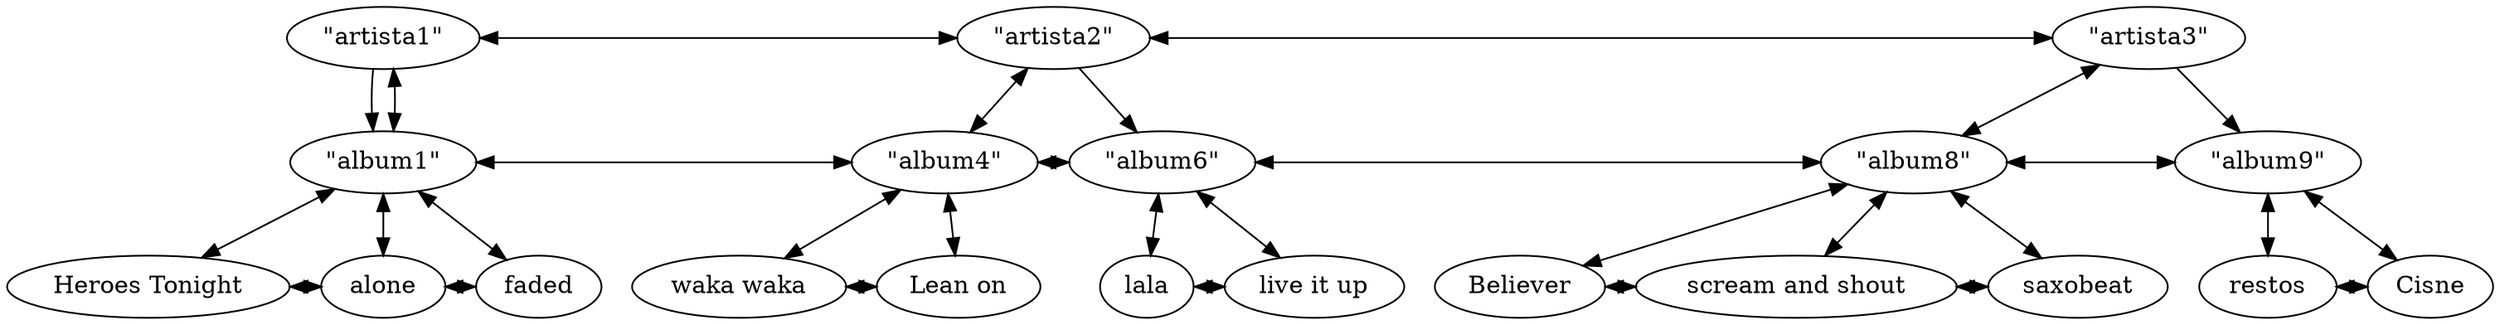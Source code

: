 digraph ejemplo {
	0 [label="\"artista1\""]
	0 -> 1 [constraint=false]
	1 [label="\"album1\""]
	0 -> 1 [dir=both]
	2 [label="Heroes Tonight"]
	1 -> 2 [dir=both]
	3 [label=alone constraint=false dir=both]
	1 -> 3 [dir=both]
	2 -> 3 [constraint=false dir=both]
	4 [label=faded constraint=false dir=both]
	1 -> 4 [dir=both]
	3 -> 4 [constraint=false dir=both]
	5 [label="\"artista2\""]
	0 -> 5 [constraint=false dir=both]
	6 [label="\"album4\""]
	5 -> 6 [dir=both]
	1 -> 6 [constraint=false dir=both]
	7 [label="waka waka"]
	6 -> 7 [dir=both]
	8 [label="Lean on" constraint=false dir=both]
	6 -> 8 [dir=both]
	7 -> 8 [constraint=false dir=both]
	9 [label="\"album6\""]
	5 -> 9
	6 -> 9 [constraint=false dir=both]
	10 [label=lala]
	9 -> 10 [dir=both]
	11 [label="live it up" constraint=false dir=both]
	9 -> 11 [dir=both]
	10 -> 11 [constraint=false dir=both]
	12 [label="\"artista3\""]
	5 -> 12 [constraint=false dir=both]
	13 [label="\"album8\""]
	12 -> 13 [dir=both]
	9 -> 13 [constraint=false dir=both]
	14 [label=Believer]
	13 -> 14 [dir=both]
	15 [label="scream and shout" constraint=false dir=both]
	13 -> 15 [dir=both]
	14 -> 15 [constraint=false dir=both]
	16 [label=saxobeat constraint=false dir=both]
	13 -> 16 [dir=both]
	15 -> 16 [constraint=false dir=both]
	17 [label="\"album9\""]
	12 -> 17
	13 -> 17 [constraint=false dir=both]
	18 [label=restos]
	17 -> 18 [dir=both]
	19 [label=Cisne constraint=false dir=both]
	17 -> 19 [dir=both]
	18 -> 19 [constraint=false dir=both]
}
